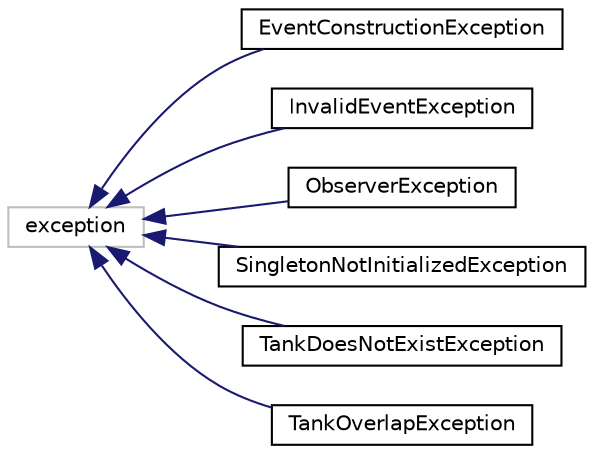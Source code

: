 digraph "Graphical Class Hierarchy"
{
 // INTERACTIVE_SVG=YES
 // LATEX_PDF_SIZE
  bgcolor="transparent";
  edge [fontname="Helvetica",fontsize="10",labelfontname="Helvetica",labelfontsize="10"];
  node [fontname="Helvetica",fontsize="10",shape=record];
  rankdir="LR";
  Node21 [label="exception",height=0.2,width=0.4,color="grey75",tooltip=" "];
  Node21 -> Node0 [dir="back",color="midnightblue",fontsize="10",style="solid",fontname="Helvetica"];
  Node0 [label="EventConstructionException",height=0.2,width=0.4,color="black",URL="$struct_event_construction_exception.html",tooltip=" "];
  Node21 -> Node23 [dir="back",color="midnightblue",fontsize="10",style="solid",fontname="Helvetica"];
  Node23 [label="InvalidEventException",height=0.2,width=0.4,color="black",URL="$class_invalid_event_exception.html",tooltip=" "];
  Node21 -> Node24 [dir="back",color="midnightblue",fontsize="10",style="solid",fontname="Helvetica"];
  Node24 [label="ObserverException",height=0.2,width=0.4,color="black",URL="$class_observer_exception.html",tooltip=" "];
  Node21 -> Node25 [dir="back",color="midnightblue",fontsize="10",style="solid",fontname="Helvetica"];
  Node25 [label="SingletonNotInitializedException",height=0.2,width=0.4,color="black",URL="$class_singleton_not_initialized_exception.html",tooltip=" "];
  Node21 -> Node26 [dir="back",color="midnightblue",fontsize="10",style="solid",fontname="Helvetica"];
  Node26 [label="TankDoesNotExistException",height=0.2,width=0.4,color="black",URL="$class_tank_does_not_exist_exception.html",tooltip=" "];
  Node21 -> Node27 [dir="back",color="midnightblue",fontsize="10",style="solid",fontname="Helvetica"];
  Node27 [label="TankOverlapException",height=0.2,width=0.4,color="black",URL="$class_tank_overlap_exception.html",tooltip=" "];
}
